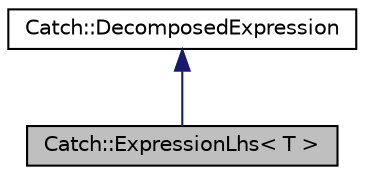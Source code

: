digraph "Catch::ExpressionLhs&lt; T &gt;"
{
  edge [fontname="Helvetica",fontsize="10",labelfontname="Helvetica",labelfontsize="10"];
  node [fontname="Helvetica",fontsize="10",shape=record];
  Node1 [label="Catch::ExpressionLhs\< T \>",height=0.2,width=0.4,color="black", fillcolor="grey75", style="filled", fontcolor="black"];
  Node2 -> Node1 [dir="back",color="midnightblue",fontsize="10",style="solid",fontname="Helvetica"];
  Node2 [label="Catch::DecomposedExpression",height=0.2,width=0.4,color="black", fillcolor="white", style="filled",URL="$struct_catch_1_1_decomposed_expression.html"];
}
